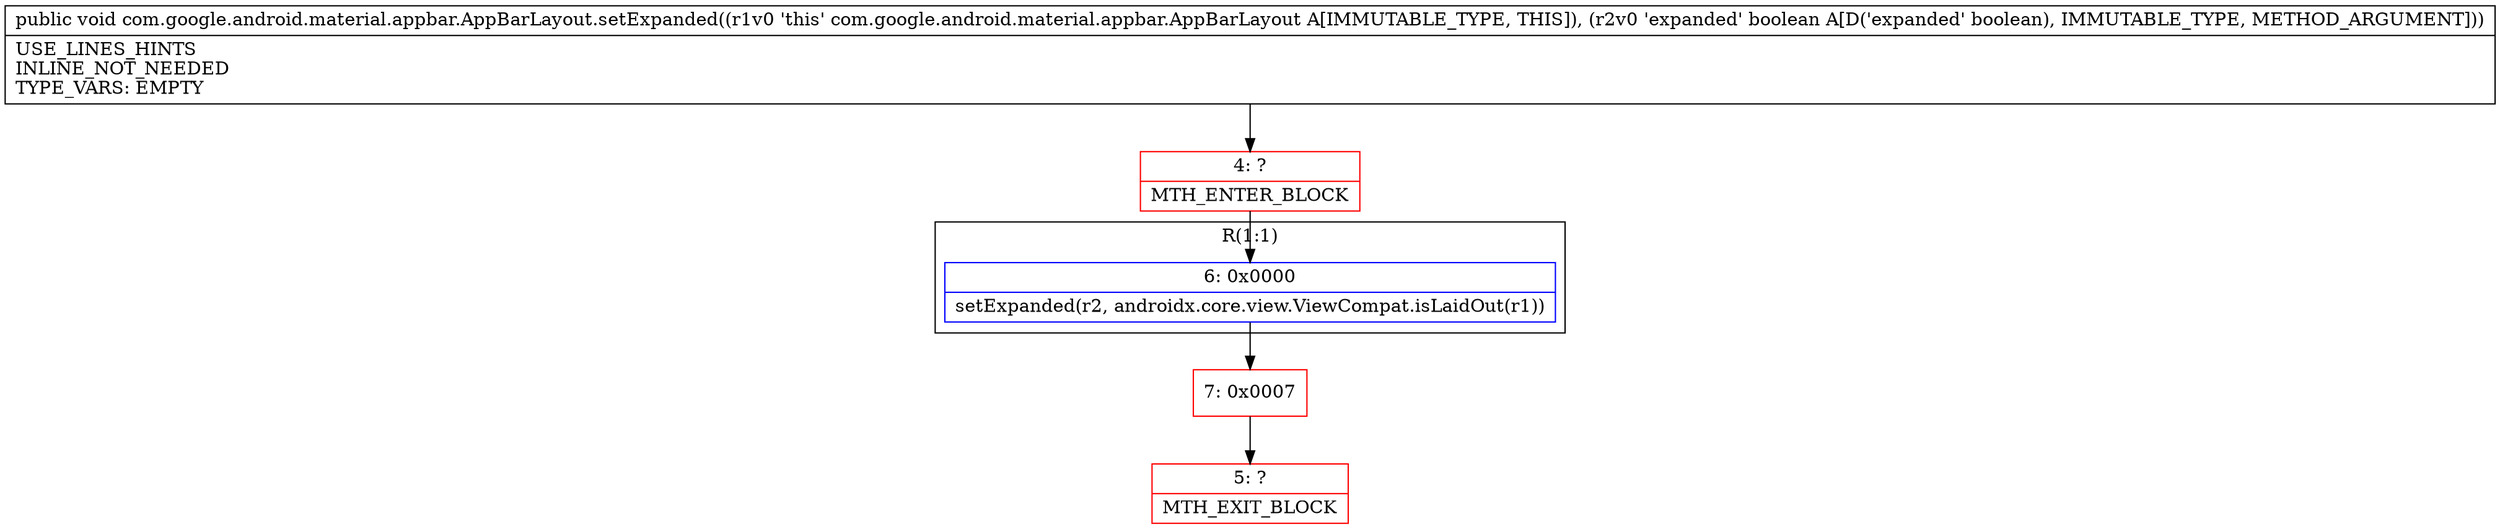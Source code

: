 digraph "CFG forcom.google.android.material.appbar.AppBarLayout.setExpanded(Z)V" {
subgraph cluster_Region_1614557244 {
label = "R(1:1)";
node [shape=record,color=blue];
Node_6 [shape=record,label="{6\:\ 0x0000|setExpanded(r2, androidx.core.view.ViewCompat.isLaidOut(r1))\l}"];
}
Node_4 [shape=record,color=red,label="{4\:\ ?|MTH_ENTER_BLOCK\l}"];
Node_7 [shape=record,color=red,label="{7\:\ 0x0007}"];
Node_5 [shape=record,color=red,label="{5\:\ ?|MTH_EXIT_BLOCK\l}"];
MethodNode[shape=record,label="{public void com.google.android.material.appbar.AppBarLayout.setExpanded((r1v0 'this' com.google.android.material.appbar.AppBarLayout A[IMMUTABLE_TYPE, THIS]), (r2v0 'expanded' boolean A[D('expanded' boolean), IMMUTABLE_TYPE, METHOD_ARGUMENT]))  | USE_LINES_HINTS\lINLINE_NOT_NEEDED\lTYPE_VARS: EMPTY\l}"];
MethodNode -> Node_4;Node_6 -> Node_7;
Node_4 -> Node_6;
Node_7 -> Node_5;
}

